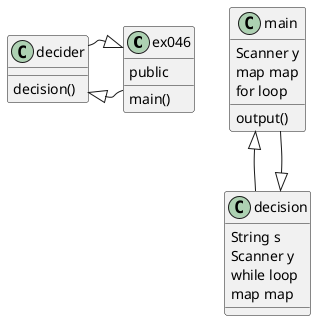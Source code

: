 @startuml
'https://plantuml.com/class-diagram

class ex046
{
    public
    main()
}
class decider
{
    decision()

}

'classes below this line are methods/functions in the class(es) above
class main
{
    Scanner y
    map map
    for loop
    output()
}
class decision
{
    String s
    Scanner y
    while loop
    map map
}


decision <|-- main
decider <|-- ex046
ex046 <|- decider
 main <|-- decision


@enduml